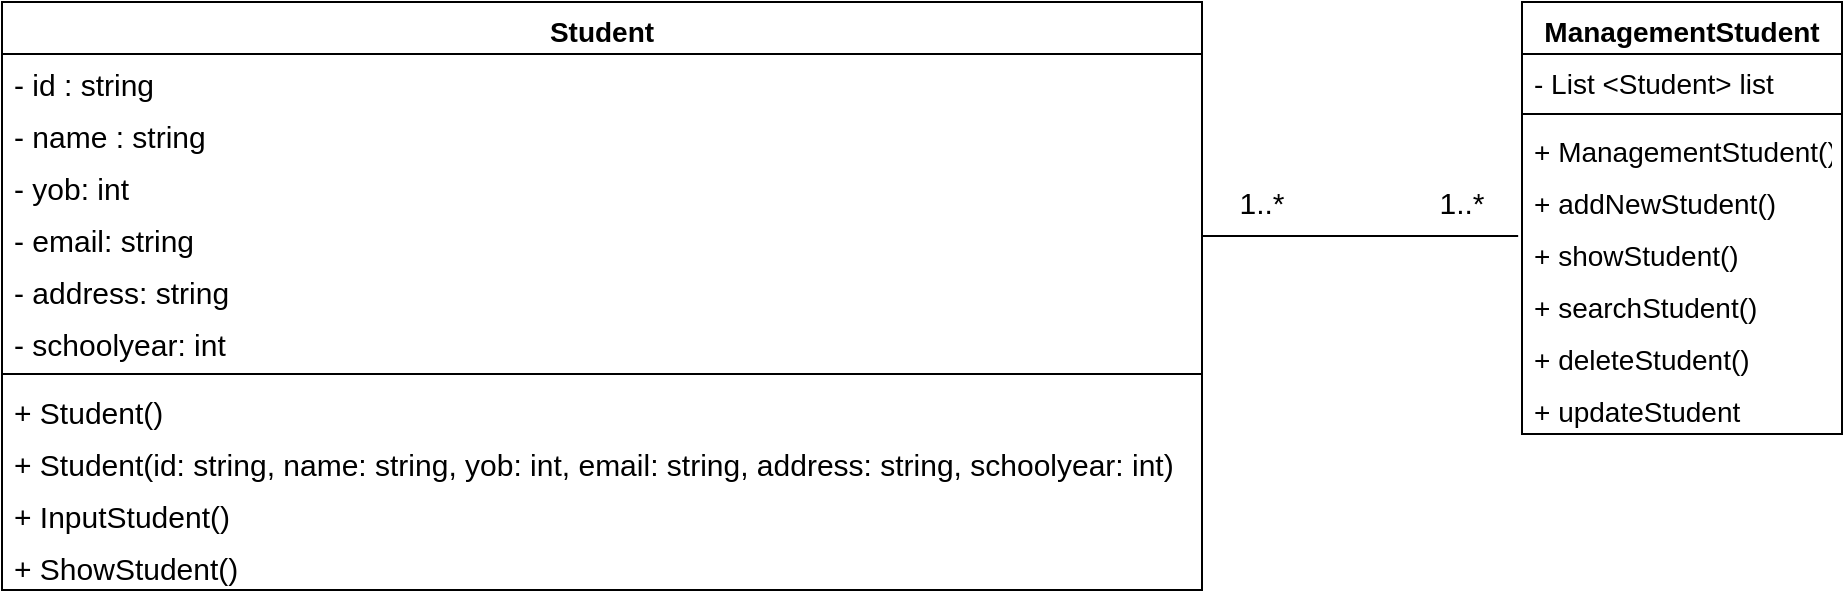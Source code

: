 <mxfile version="14.7.6" type="github"><diagram id="WYTzJm8cab6YRDKiG28r" name="Page-1"><mxGraphModel dx="946" dy="645" grid="1" gridSize="10" guides="1" tooltips="1" connect="1" arrows="1" fold="1" page="1" pageScale="1" pageWidth="1169" pageHeight="1654" math="0" shadow="0"><root><mxCell id="0"/><mxCell id="1" parent="0"/><mxCell id="ggqlYGq-WJ3wJeB63mS9-2" value="Student" style="swimlane;fontStyle=1;align=center;verticalAlign=top;childLayout=stackLayout;horizontal=1;startSize=26;horizontalStack=0;resizeParent=1;resizeParentMax=0;resizeLast=0;collapsible=1;marginBottom=0;fontSize=14;" parent="1" vertex="1"><mxGeometry x="40" y="80" width="600" height="294" as="geometry"/></mxCell><mxCell id="ggqlYGq-WJ3wJeB63mS9-3" value="- id : string" style="text;strokeColor=none;fillColor=none;align=left;verticalAlign=top;spacingLeft=4;spacingRight=4;overflow=hidden;rotatable=0;points=[[0,0.5],[1,0.5]];portConstraint=eastwest;fontSize=15;" parent="ggqlYGq-WJ3wJeB63mS9-2" vertex="1"><mxGeometry y="26" width="600" height="26" as="geometry"/></mxCell><mxCell id="ggqlYGq-WJ3wJeB63mS9-6" value="- name : string" style="text;strokeColor=none;fillColor=none;align=left;verticalAlign=top;spacingLeft=4;spacingRight=4;overflow=hidden;rotatable=0;points=[[0,0.5],[1,0.5]];portConstraint=eastwest;fontSize=15;" parent="ggqlYGq-WJ3wJeB63mS9-2" vertex="1"><mxGeometry y="52" width="600" height="26" as="geometry"/></mxCell><mxCell id="ggqlYGq-WJ3wJeB63mS9-45" value="- yob: int" style="text;strokeColor=none;fillColor=none;align=left;verticalAlign=top;spacingLeft=4;spacingRight=4;overflow=hidden;rotatable=0;points=[[0,0.5],[1,0.5]];portConstraint=eastwest;fontSize=15;" parent="ggqlYGq-WJ3wJeB63mS9-2" vertex="1"><mxGeometry y="78" width="600" height="26" as="geometry"/></mxCell><mxCell id="ggqlYGq-WJ3wJeB63mS9-8" value="- email: string" style="text;strokeColor=none;fillColor=none;align=left;verticalAlign=top;spacingLeft=4;spacingRight=4;overflow=hidden;rotatable=0;points=[[0,0.5],[1,0.5]];portConstraint=eastwest;fontSize=15;" parent="ggqlYGq-WJ3wJeB63mS9-2" vertex="1"><mxGeometry y="104" width="600" height="26" as="geometry"/></mxCell><mxCell id="dsOnLZrzFneNYsplLvH_-1" value="- address: string" style="text;strokeColor=none;fillColor=none;align=left;verticalAlign=top;spacingLeft=4;spacingRight=4;overflow=hidden;rotatable=0;points=[[0,0.5],[1,0.5]];portConstraint=eastwest;fontSize=15;" vertex="1" parent="ggqlYGq-WJ3wJeB63mS9-2"><mxGeometry y="130" width="600" height="26" as="geometry"/></mxCell><mxCell id="dsOnLZrzFneNYsplLvH_-2" value="- schoolyear: int" style="text;strokeColor=none;fillColor=none;align=left;verticalAlign=top;spacingLeft=4;spacingRight=4;overflow=hidden;rotatable=0;points=[[0,0.5],[1,0.5]];portConstraint=eastwest;fontSize=15;" vertex="1" parent="ggqlYGq-WJ3wJeB63mS9-2"><mxGeometry y="156" width="600" height="26" as="geometry"/></mxCell><mxCell id="ggqlYGq-WJ3wJeB63mS9-4" value="" style="line;strokeWidth=1;fillColor=none;align=left;verticalAlign=middle;spacingTop=-1;spacingLeft=3;spacingRight=3;rotatable=0;labelPosition=right;points=[];portConstraint=eastwest;" parent="ggqlYGq-WJ3wJeB63mS9-2" vertex="1"><mxGeometry y="182" width="600" height="8" as="geometry"/></mxCell><mxCell id="ggqlYGq-WJ3wJeB63mS9-5" value="+ Student()" style="text;strokeColor=none;fillColor=none;align=left;verticalAlign=top;spacingLeft=4;spacingRight=4;overflow=hidden;rotatable=0;points=[[0,0.5],[1,0.5]];portConstraint=eastwest;fontSize=15;" parent="ggqlYGq-WJ3wJeB63mS9-2" vertex="1"><mxGeometry y="190" width="600" height="26" as="geometry"/></mxCell><mxCell id="ggqlYGq-WJ3wJeB63mS9-9" value="+ Student(id: string, name: string, yob: int, email: string, address: string, schoolyear: int)" style="text;strokeColor=none;fillColor=none;align=left;verticalAlign=top;spacingLeft=4;spacingRight=4;overflow=hidden;rotatable=0;points=[[0,0.5],[1,0.5]];portConstraint=eastwest;fontSize=15;" parent="ggqlYGq-WJ3wJeB63mS9-2" vertex="1"><mxGeometry y="216" width="600" height="26" as="geometry"/></mxCell><mxCell id="ggqlYGq-WJ3wJeB63mS9-11" value="+ InputStudent()" style="text;strokeColor=none;fillColor=none;align=left;verticalAlign=top;spacingLeft=4;spacingRight=4;overflow=hidden;rotatable=0;points=[[0,0.5],[1,0.5]];portConstraint=eastwest;fontSize=15;" parent="ggqlYGq-WJ3wJeB63mS9-2" vertex="1"><mxGeometry y="242" width="600" height="26" as="geometry"/></mxCell><mxCell id="ggqlYGq-WJ3wJeB63mS9-46" value="+ ShowStudent()" style="text;strokeColor=none;fillColor=none;align=left;verticalAlign=top;spacingLeft=4;spacingRight=4;overflow=hidden;rotatable=0;points=[[0,0.5],[1,0.5]];portConstraint=eastwest;fontSize=15;" parent="ggqlYGq-WJ3wJeB63mS9-2" vertex="1"><mxGeometry y="268" width="600" height="26" as="geometry"/></mxCell><mxCell id="dsOnLZrzFneNYsplLvH_-3" value="ManagementStudent" style="swimlane;fontStyle=1;align=center;verticalAlign=top;childLayout=stackLayout;horizontal=1;startSize=26;horizontalStack=0;resizeParent=1;resizeParentMax=0;resizeLast=0;collapsible=1;marginBottom=0;fontSize=14;" vertex="1" parent="1"><mxGeometry x="800" y="80" width="160" height="216" as="geometry"/></mxCell><mxCell id="dsOnLZrzFneNYsplLvH_-4" value="- List &lt;Student&gt; list" style="text;strokeColor=none;fillColor=none;align=left;verticalAlign=top;spacingLeft=4;spacingRight=4;overflow=hidden;rotatable=0;points=[[0,0.5],[1,0.5]];portConstraint=eastwest;fontSize=14;" vertex="1" parent="dsOnLZrzFneNYsplLvH_-3"><mxGeometry y="26" width="160" height="26" as="geometry"/></mxCell><mxCell id="dsOnLZrzFneNYsplLvH_-5" value="" style="line;strokeWidth=1;fillColor=none;align=left;verticalAlign=middle;spacingTop=-1;spacingLeft=3;spacingRight=3;rotatable=0;labelPosition=right;points=[];portConstraint=eastwest;" vertex="1" parent="dsOnLZrzFneNYsplLvH_-3"><mxGeometry y="52" width="160" height="8" as="geometry"/></mxCell><mxCell id="dsOnLZrzFneNYsplLvH_-6" value="+ ManagementStudent()" style="text;strokeColor=none;fillColor=none;align=left;verticalAlign=top;spacingLeft=4;spacingRight=4;overflow=hidden;rotatable=0;points=[[0,0.5],[1,0.5]];portConstraint=eastwest;fontSize=14;" vertex="1" parent="dsOnLZrzFneNYsplLvH_-3"><mxGeometry y="60" width="160" height="26" as="geometry"/></mxCell><mxCell id="dsOnLZrzFneNYsplLvH_-7" value="+ addNewStudent()" style="text;strokeColor=none;fillColor=none;align=left;verticalAlign=top;spacingLeft=4;spacingRight=4;overflow=hidden;rotatable=0;points=[[0,0.5],[1,0.5]];portConstraint=eastwest;fontSize=14;" vertex="1" parent="dsOnLZrzFneNYsplLvH_-3"><mxGeometry y="86" width="160" height="26" as="geometry"/></mxCell><mxCell id="dsOnLZrzFneNYsplLvH_-8" value="+ showStudent()" style="text;strokeColor=none;fillColor=none;align=left;verticalAlign=top;spacingLeft=4;spacingRight=4;overflow=hidden;rotatable=0;points=[[0,0.5],[1,0.5]];portConstraint=eastwest;fontSize=14;" vertex="1" parent="dsOnLZrzFneNYsplLvH_-3"><mxGeometry y="112" width="160" height="26" as="geometry"/></mxCell><mxCell id="dsOnLZrzFneNYsplLvH_-9" value="+ searchStudent()" style="text;strokeColor=none;fillColor=none;align=left;verticalAlign=top;spacingLeft=4;spacingRight=4;overflow=hidden;rotatable=0;points=[[0,0.5],[1,0.5]];portConstraint=eastwest;fontSize=14;" vertex="1" parent="dsOnLZrzFneNYsplLvH_-3"><mxGeometry y="138" width="160" height="26" as="geometry"/></mxCell><mxCell id="dsOnLZrzFneNYsplLvH_-10" value="+ deleteStudent()" style="text;strokeColor=none;fillColor=none;align=left;verticalAlign=top;spacingLeft=4;spacingRight=4;overflow=hidden;rotatable=0;points=[[0,0.5],[1,0.5]];portConstraint=eastwest;fontSize=14;" vertex="1" parent="dsOnLZrzFneNYsplLvH_-3"><mxGeometry y="164" width="160" height="26" as="geometry"/></mxCell><mxCell id="dsOnLZrzFneNYsplLvH_-11" value="+ updateStudent" style="text;strokeColor=none;fillColor=none;align=left;verticalAlign=top;spacingLeft=4;spacingRight=4;overflow=hidden;rotatable=0;points=[[0,0.5],[1,0.5]];portConstraint=eastwest;fontSize=14;" vertex="1" parent="dsOnLZrzFneNYsplLvH_-3"><mxGeometry y="190" width="160" height="26" as="geometry"/></mxCell><mxCell id="dsOnLZrzFneNYsplLvH_-12" value="" style="endArrow=none;html=1;fontSize=14;exitX=1;exitY=0.5;exitDx=0;exitDy=0;entryX=-0.012;entryY=0.192;entryDx=0;entryDy=0;entryPerimeter=0;" edge="1" parent="1" source="ggqlYGq-WJ3wJeB63mS9-8" target="dsOnLZrzFneNYsplLvH_-8"><mxGeometry width="50" height="50" relative="1" as="geometry"><mxPoint x="800" y="460" as="sourcePoint"/><mxPoint x="850" y="410" as="targetPoint"/></mxGeometry></mxCell><mxCell id="dsOnLZrzFneNYsplLvH_-13" value="&lt;font style=&quot;font-size: 15px&quot;&gt;1..*&lt;/font&gt;" style="text;html=1;strokeColor=none;fillColor=none;align=center;verticalAlign=middle;whiteSpace=wrap;rounded=0;fontSize=14;" vertex="1" parent="1"><mxGeometry x="650" y="170" width="40" height="20" as="geometry"/></mxCell><mxCell id="dsOnLZrzFneNYsplLvH_-14" value="&lt;font style=&quot;font-size: 15px&quot;&gt;1..*&lt;/font&gt;" style="text;html=1;strokeColor=none;fillColor=none;align=center;verticalAlign=middle;whiteSpace=wrap;rounded=0;fontSize=14;" vertex="1" parent="1"><mxGeometry x="750" y="170" width="40" height="20" as="geometry"/></mxCell></root></mxGraphModel></diagram></mxfile>